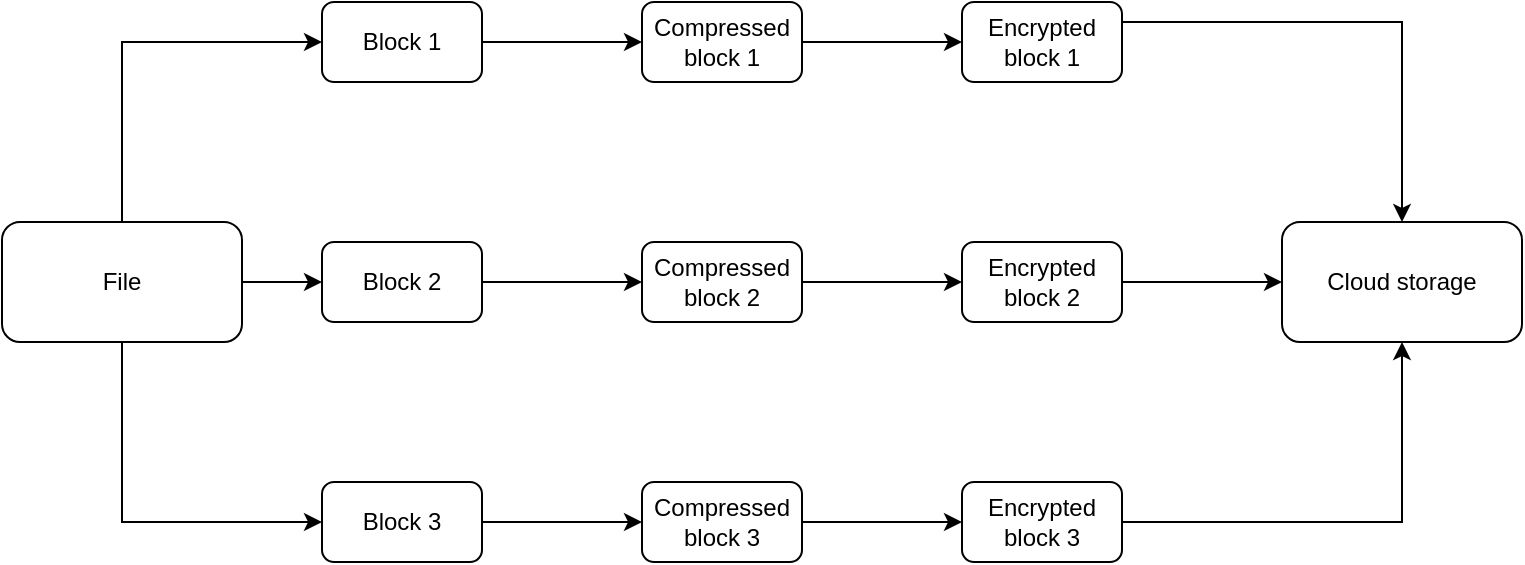 <mxfile version="22.1.3" type="device">
  <diagram id="Z0MOi0x5MnaSduRfk4Dk" name="Page-1">
    <mxGraphModel dx="882" dy="578" grid="1" gridSize="10" guides="1" tooltips="1" connect="1" arrows="1" fold="1" page="1" pageScale="1" pageWidth="850" pageHeight="1100" math="0" shadow="0">
      <root>
        <mxCell id="0" />
        <mxCell id="1" parent="0" />
        <mxCell id="OcpIxwltWfFwhl7YVhND-15" style="edgeStyle=orthogonalEdgeStyle;rounded=0;orthogonalLoop=1;jettySize=auto;html=1;exitX=0.5;exitY=0;exitDx=0;exitDy=0;entryX=0;entryY=0.5;entryDx=0;entryDy=0;" edge="1" parent="1" source="OcpIxwltWfFwhl7YVhND-1" target="OcpIxwltWfFwhl7YVhND-2">
          <mxGeometry relative="1" as="geometry" />
        </mxCell>
        <mxCell id="OcpIxwltWfFwhl7YVhND-16" style="edgeStyle=orthogonalEdgeStyle;rounded=0;orthogonalLoop=1;jettySize=auto;html=1;exitX=1;exitY=0.5;exitDx=0;exitDy=0;entryX=0;entryY=0.5;entryDx=0;entryDy=0;" edge="1" parent="1" source="OcpIxwltWfFwhl7YVhND-1" target="OcpIxwltWfFwhl7YVhND-3">
          <mxGeometry relative="1" as="geometry" />
        </mxCell>
        <mxCell id="OcpIxwltWfFwhl7YVhND-17" style="edgeStyle=orthogonalEdgeStyle;rounded=0;orthogonalLoop=1;jettySize=auto;html=1;exitX=0.5;exitY=1;exitDx=0;exitDy=0;entryX=0;entryY=0.5;entryDx=0;entryDy=0;" edge="1" parent="1" source="OcpIxwltWfFwhl7YVhND-1" target="OcpIxwltWfFwhl7YVhND-4">
          <mxGeometry relative="1" as="geometry" />
        </mxCell>
        <mxCell id="OcpIxwltWfFwhl7YVhND-1" value="File" style="rounded=1;whiteSpace=wrap;html=1;" vertex="1" parent="1">
          <mxGeometry x="40" y="150" width="120" height="60" as="geometry" />
        </mxCell>
        <mxCell id="OcpIxwltWfFwhl7YVhND-18" style="edgeStyle=orthogonalEdgeStyle;rounded=0;orthogonalLoop=1;jettySize=auto;html=1;exitX=1;exitY=0.5;exitDx=0;exitDy=0;" edge="1" parent="1" source="OcpIxwltWfFwhl7YVhND-2" target="OcpIxwltWfFwhl7YVhND-8">
          <mxGeometry relative="1" as="geometry" />
        </mxCell>
        <mxCell id="OcpIxwltWfFwhl7YVhND-2" value="Block 1" style="rounded=1;whiteSpace=wrap;html=1;" vertex="1" parent="1">
          <mxGeometry x="200" y="40" width="80" height="40" as="geometry" />
        </mxCell>
        <mxCell id="OcpIxwltWfFwhl7YVhND-19" style="edgeStyle=orthogonalEdgeStyle;rounded=0;orthogonalLoop=1;jettySize=auto;html=1;exitX=1;exitY=0.5;exitDx=0;exitDy=0;entryX=0;entryY=0.5;entryDx=0;entryDy=0;" edge="1" parent="1" source="OcpIxwltWfFwhl7YVhND-3" target="OcpIxwltWfFwhl7YVhND-9">
          <mxGeometry relative="1" as="geometry" />
        </mxCell>
        <mxCell id="OcpIxwltWfFwhl7YVhND-3" value="Block 2" style="rounded=1;whiteSpace=wrap;html=1;" vertex="1" parent="1">
          <mxGeometry x="200" y="160" width="80" height="40" as="geometry" />
        </mxCell>
        <mxCell id="OcpIxwltWfFwhl7YVhND-20" style="edgeStyle=orthogonalEdgeStyle;rounded=0;orthogonalLoop=1;jettySize=auto;html=1;exitX=1;exitY=0.5;exitDx=0;exitDy=0;entryX=0;entryY=0.5;entryDx=0;entryDy=0;" edge="1" parent="1" source="OcpIxwltWfFwhl7YVhND-4" target="OcpIxwltWfFwhl7YVhND-10">
          <mxGeometry relative="1" as="geometry" />
        </mxCell>
        <mxCell id="OcpIxwltWfFwhl7YVhND-4" value="Block 3" style="rounded=1;whiteSpace=wrap;html=1;" vertex="1" parent="1">
          <mxGeometry x="200" y="280" width="80" height="40" as="geometry" />
        </mxCell>
        <mxCell id="OcpIxwltWfFwhl7YVhND-21" style="edgeStyle=orthogonalEdgeStyle;rounded=0;orthogonalLoop=1;jettySize=auto;html=1;exitX=1;exitY=0.5;exitDx=0;exitDy=0;entryX=0;entryY=0.5;entryDx=0;entryDy=0;" edge="1" parent="1" source="OcpIxwltWfFwhl7YVhND-8" target="OcpIxwltWfFwhl7YVhND-11">
          <mxGeometry relative="1" as="geometry" />
        </mxCell>
        <mxCell id="OcpIxwltWfFwhl7YVhND-8" value="Compressed block 1" style="rounded=1;whiteSpace=wrap;html=1;" vertex="1" parent="1">
          <mxGeometry x="360" y="40" width="80" height="40" as="geometry" />
        </mxCell>
        <mxCell id="OcpIxwltWfFwhl7YVhND-22" style="edgeStyle=orthogonalEdgeStyle;rounded=0;orthogonalLoop=1;jettySize=auto;html=1;exitX=1;exitY=0.5;exitDx=0;exitDy=0;" edge="1" parent="1" source="OcpIxwltWfFwhl7YVhND-9" target="OcpIxwltWfFwhl7YVhND-12">
          <mxGeometry relative="1" as="geometry" />
        </mxCell>
        <mxCell id="OcpIxwltWfFwhl7YVhND-9" value="Compressed block 2" style="rounded=1;whiteSpace=wrap;html=1;" vertex="1" parent="1">
          <mxGeometry x="360" y="160" width="80" height="40" as="geometry" />
        </mxCell>
        <mxCell id="OcpIxwltWfFwhl7YVhND-23" style="edgeStyle=orthogonalEdgeStyle;rounded=0;orthogonalLoop=1;jettySize=auto;html=1;exitX=1;exitY=0.5;exitDx=0;exitDy=0;" edge="1" parent="1" source="OcpIxwltWfFwhl7YVhND-10" target="OcpIxwltWfFwhl7YVhND-13">
          <mxGeometry relative="1" as="geometry" />
        </mxCell>
        <mxCell id="OcpIxwltWfFwhl7YVhND-10" value="Compressed block 3" style="rounded=1;whiteSpace=wrap;html=1;" vertex="1" parent="1">
          <mxGeometry x="360" y="280" width="80" height="40" as="geometry" />
        </mxCell>
        <mxCell id="OcpIxwltWfFwhl7YVhND-24" style="edgeStyle=orthogonalEdgeStyle;rounded=0;orthogonalLoop=1;jettySize=auto;html=1;exitX=1;exitY=0.25;exitDx=0;exitDy=0;entryX=0.5;entryY=0;entryDx=0;entryDy=0;" edge="1" parent="1" source="OcpIxwltWfFwhl7YVhND-11" target="OcpIxwltWfFwhl7YVhND-14">
          <mxGeometry relative="1" as="geometry" />
        </mxCell>
        <mxCell id="OcpIxwltWfFwhl7YVhND-11" value="Encrypted block 1" style="rounded=1;whiteSpace=wrap;html=1;" vertex="1" parent="1">
          <mxGeometry x="520" y="40" width="80" height="40" as="geometry" />
        </mxCell>
        <mxCell id="OcpIxwltWfFwhl7YVhND-25" style="edgeStyle=orthogonalEdgeStyle;rounded=0;orthogonalLoop=1;jettySize=auto;html=1;exitX=1;exitY=0.5;exitDx=0;exitDy=0;" edge="1" parent="1" source="OcpIxwltWfFwhl7YVhND-12" target="OcpIxwltWfFwhl7YVhND-14">
          <mxGeometry relative="1" as="geometry" />
        </mxCell>
        <mxCell id="OcpIxwltWfFwhl7YVhND-12" value="Encrypted block 2" style="rounded=1;whiteSpace=wrap;html=1;" vertex="1" parent="1">
          <mxGeometry x="520" y="160" width="80" height="40" as="geometry" />
        </mxCell>
        <mxCell id="OcpIxwltWfFwhl7YVhND-26" style="edgeStyle=orthogonalEdgeStyle;rounded=0;orthogonalLoop=1;jettySize=auto;html=1;exitX=1;exitY=0.5;exitDx=0;exitDy=0;entryX=0.5;entryY=1;entryDx=0;entryDy=0;" edge="1" parent="1" source="OcpIxwltWfFwhl7YVhND-13" target="OcpIxwltWfFwhl7YVhND-14">
          <mxGeometry relative="1" as="geometry" />
        </mxCell>
        <mxCell id="OcpIxwltWfFwhl7YVhND-13" value="Encrypted block 3" style="rounded=1;whiteSpace=wrap;html=1;" vertex="1" parent="1">
          <mxGeometry x="520" y="280" width="80" height="40" as="geometry" />
        </mxCell>
        <mxCell id="OcpIxwltWfFwhl7YVhND-14" value="Cloud storage" style="rounded=1;whiteSpace=wrap;html=1;" vertex="1" parent="1">
          <mxGeometry x="680" y="150" width="120" height="60" as="geometry" />
        </mxCell>
      </root>
    </mxGraphModel>
  </diagram>
</mxfile>
